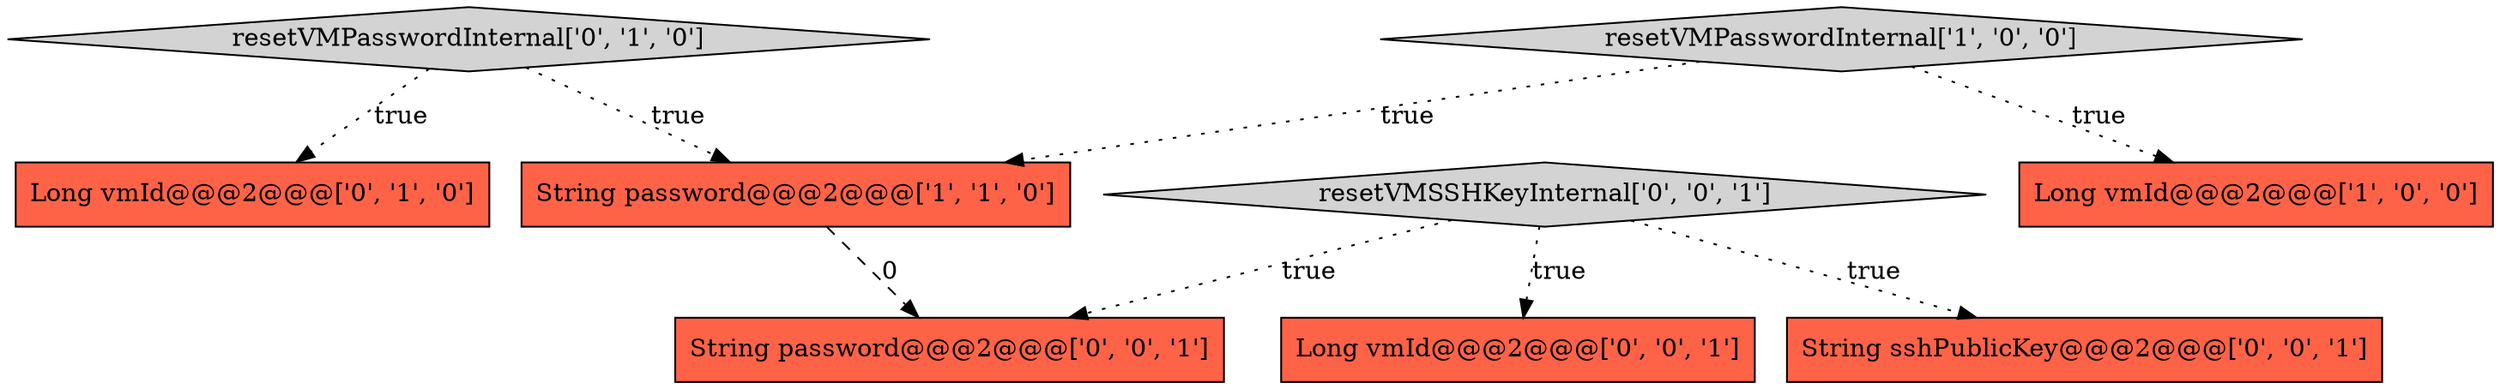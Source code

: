 digraph {
4 [style = filled, label = "resetVMPasswordInternal['0', '1', '0']", fillcolor = lightgray, shape = diamond image = "AAA0AAABBB2BBB"];
5 [style = filled, label = "String sshPublicKey@@@2@@@['0', '0', '1']", fillcolor = tomato, shape = box image = "AAA0AAABBB3BBB"];
6 [style = filled, label = "resetVMSSHKeyInternal['0', '0', '1']", fillcolor = lightgray, shape = diamond image = "AAA0AAABBB3BBB"];
2 [style = filled, label = "String password@@@2@@@['1', '1', '0']", fillcolor = tomato, shape = box image = "AAA0AAABBB1BBB"];
3 [style = filled, label = "Long vmId@@@2@@@['0', '1', '0']", fillcolor = tomato, shape = box image = "AAA0AAABBB2BBB"];
8 [style = filled, label = "String password@@@2@@@['0', '0', '1']", fillcolor = tomato, shape = box image = "AAA0AAABBB3BBB"];
1 [style = filled, label = "Long vmId@@@2@@@['1', '0', '0']", fillcolor = tomato, shape = box image = "AAA0AAABBB1BBB"];
7 [style = filled, label = "Long vmId@@@2@@@['0', '0', '1']", fillcolor = tomato, shape = box image = "AAA0AAABBB3BBB"];
0 [style = filled, label = "resetVMPasswordInternal['1', '0', '0']", fillcolor = lightgray, shape = diamond image = "AAA0AAABBB1BBB"];
0->2 [style = dotted, label="true"];
2->8 [style = dashed, label="0"];
6->5 [style = dotted, label="true"];
6->8 [style = dotted, label="true"];
0->1 [style = dotted, label="true"];
4->3 [style = dotted, label="true"];
6->7 [style = dotted, label="true"];
4->2 [style = dotted, label="true"];
}

